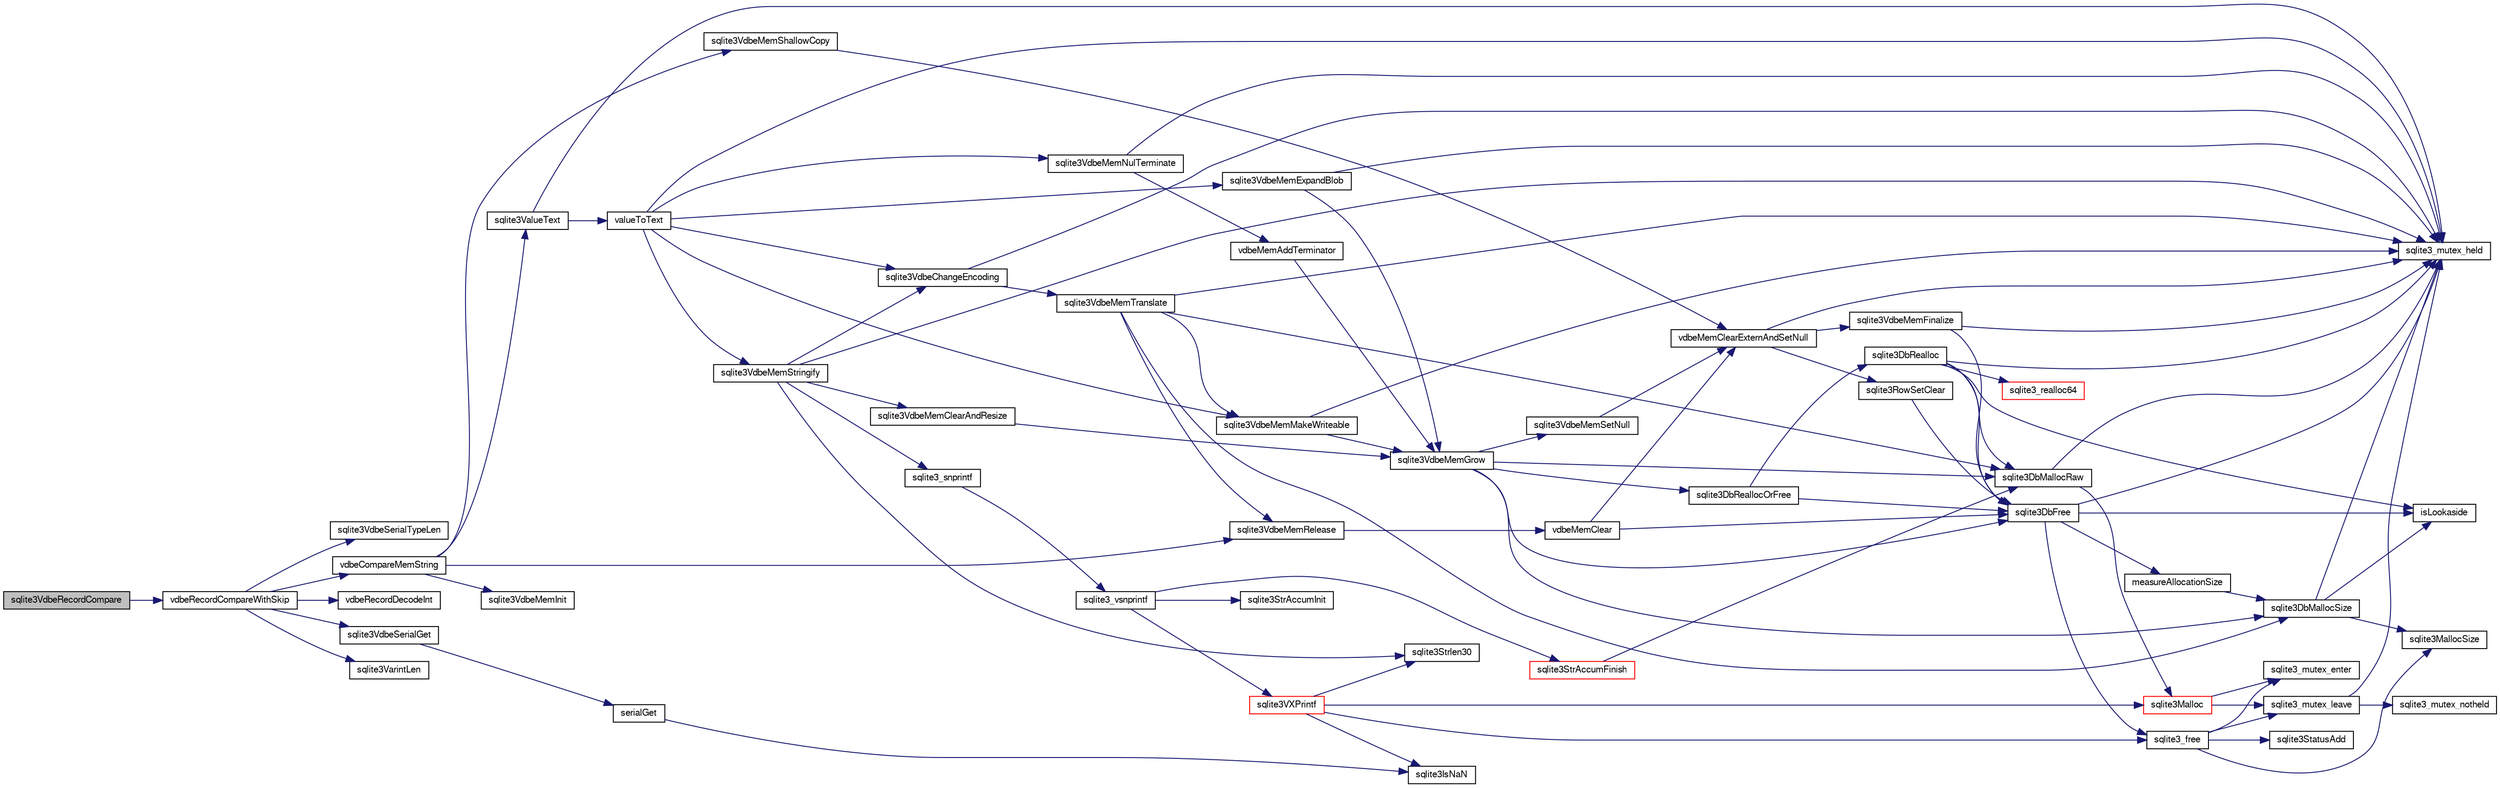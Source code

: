 digraph "sqlite3VdbeRecordCompare"
{
  edge [fontname="FreeSans",fontsize="10",labelfontname="FreeSans",labelfontsize="10"];
  node [fontname="FreeSans",fontsize="10",shape=record];
  rankdir="LR";
  Node785541 [label="sqlite3VdbeRecordCompare",height=0.2,width=0.4,color="black", fillcolor="grey75", style="filled", fontcolor="black"];
  Node785541 -> Node785542 [color="midnightblue",fontsize="10",style="solid",fontname="FreeSans"];
  Node785542 [label="vdbeRecordCompareWithSkip",height=0.2,width=0.4,color="black", fillcolor="white", style="filled",URL="$sqlite3_8c.html#a3e4bfdbbc6a8b6120c6df742e0720078"];
  Node785542 -> Node785543 [color="midnightblue",fontsize="10",style="solid",fontname="FreeSans"];
  Node785543 [label="sqlite3VdbeSerialTypeLen",height=0.2,width=0.4,color="black", fillcolor="white", style="filled",URL="$sqlite3_8c.html#ab84b4c97560363d01a6044a954c7d4f4"];
  Node785542 -> Node785544 [color="midnightblue",fontsize="10",style="solid",fontname="FreeSans"];
  Node785544 [label="sqlite3VdbeSerialGet",height=0.2,width=0.4,color="black", fillcolor="white", style="filled",URL="$sqlite3_8c.html#a5b5cd74212a43cf693266f0b9badc469"];
  Node785544 -> Node785545 [color="midnightblue",fontsize="10",style="solid",fontname="FreeSans"];
  Node785545 [label="serialGet",height=0.2,width=0.4,color="black", fillcolor="white", style="filled",URL="$sqlite3_8c.html#a07f82bd181d15c1e1ba90a79c78dfd37"];
  Node785545 -> Node785546 [color="midnightblue",fontsize="10",style="solid",fontname="FreeSans"];
  Node785546 [label="sqlite3IsNaN",height=0.2,width=0.4,color="black", fillcolor="white", style="filled",URL="$sqlite3_8c.html#aed4d78203877c3486765ccbc7feebb50"];
  Node785542 -> Node785547 [color="midnightblue",fontsize="10",style="solid",fontname="FreeSans"];
  Node785547 [label="vdbeRecordDecodeInt",height=0.2,width=0.4,color="black", fillcolor="white", style="filled",URL="$sqlite3_8c.html#af43a59469b879fd578e19c0f6f613984"];
  Node785542 -> Node785548 [color="midnightblue",fontsize="10",style="solid",fontname="FreeSans"];
  Node785548 [label="vdbeCompareMemString",height=0.2,width=0.4,color="black", fillcolor="white", style="filled",URL="$sqlite3_8c.html#afc618ccf0c8dc5c4de68c35c8b1613c1"];
  Node785548 -> Node785549 [color="midnightblue",fontsize="10",style="solid",fontname="FreeSans"];
  Node785549 [label="sqlite3VdbeMemInit",height=0.2,width=0.4,color="black", fillcolor="white", style="filled",URL="$sqlite3_8c.html#a71744ecf3bbf078600c527fa96ef3360"];
  Node785548 -> Node785550 [color="midnightblue",fontsize="10",style="solid",fontname="FreeSans"];
  Node785550 [label="sqlite3VdbeMemShallowCopy",height=0.2,width=0.4,color="black", fillcolor="white", style="filled",URL="$sqlite3_8c.html#a507287d895706c681ed352775e726f6a"];
  Node785550 -> Node785551 [color="midnightblue",fontsize="10",style="solid",fontname="FreeSans"];
  Node785551 [label="vdbeMemClearExternAndSetNull",height=0.2,width=0.4,color="black", fillcolor="white", style="filled",URL="$sqlite3_8c.html#a29c41a360fb0e86b817777daf061230c"];
  Node785551 -> Node785552 [color="midnightblue",fontsize="10",style="solid",fontname="FreeSans"];
  Node785552 [label="sqlite3_mutex_held",height=0.2,width=0.4,color="black", fillcolor="white", style="filled",URL="$sqlite3_8c.html#acf77da68932b6bc163c5e68547ecc3e7"];
  Node785551 -> Node785553 [color="midnightblue",fontsize="10",style="solid",fontname="FreeSans"];
  Node785553 [label="sqlite3VdbeMemFinalize",height=0.2,width=0.4,color="black", fillcolor="white", style="filled",URL="$sqlite3_8c.html#a2568220f48ddef81b1c43e401042d9d2"];
  Node785553 -> Node785552 [color="midnightblue",fontsize="10",style="solid",fontname="FreeSans"];
  Node785553 -> Node785554 [color="midnightblue",fontsize="10",style="solid",fontname="FreeSans"];
  Node785554 [label="sqlite3DbFree",height=0.2,width=0.4,color="black", fillcolor="white", style="filled",URL="$sqlite3_8c.html#ac70ab821a6607b4a1b909582dc37a069"];
  Node785554 -> Node785552 [color="midnightblue",fontsize="10",style="solid",fontname="FreeSans"];
  Node785554 -> Node785555 [color="midnightblue",fontsize="10",style="solid",fontname="FreeSans"];
  Node785555 [label="measureAllocationSize",height=0.2,width=0.4,color="black", fillcolor="white", style="filled",URL="$sqlite3_8c.html#a45731e644a22fdb756e2b6337224217a"];
  Node785555 -> Node785556 [color="midnightblue",fontsize="10",style="solid",fontname="FreeSans"];
  Node785556 [label="sqlite3DbMallocSize",height=0.2,width=0.4,color="black", fillcolor="white", style="filled",URL="$sqlite3_8c.html#aa397e5a8a03495203a0767abf0a71f86"];
  Node785556 -> Node785557 [color="midnightblue",fontsize="10",style="solid",fontname="FreeSans"];
  Node785557 [label="sqlite3MallocSize",height=0.2,width=0.4,color="black", fillcolor="white", style="filled",URL="$sqlite3_8c.html#acf5d2a5f35270bafb050bd2def576955"];
  Node785556 -> Node785552 [color="midnightblue",fontsize="10",style="solid",fontname="FreeSans"];
  Node785556 -> Node785558 [color="midnightblue",fontsize="10",style="solid",fontname="FreeSans"];
  Node785558 [label="isLookaside",height=0.2,width=0.4,color="black", fillcolor="white", style="filled",URL="$sqlite3_8c.html#a770fa05ff9717b75e16f4d968a77b897"];
  Node785554 -> Node785558 [color="midnightblue",fontsize="10",style="solid",fontname="FreeSans"];
  Node785554 -> Node785559 [color="midnightblue",fontsize="10",style="solid",fontname="FreeSans"];
  Node785559 [label="sqlite3_free",height=0.2,width=0.4,color="black", fillcolor="white", style="filled",URL="$sqlite3_8c.html#a6552349e36a8a691af5487999ab09519"];
  Node785559 -> Node785560 [color="midnightblue",fontsize="10",style="solid",fontname="FreeSans"];
  Node785560 [label="sqlite3_mutex_enter",height=0.2,width=0.4,color="black", fillcolor="white", style="filled",URL="$sqlite3_8c.html#a1c12cde690bd89f104de5cbad12a6bf5"];
  Node785559 -> Node785561 [color="midnightblue",fontsize="10",style="solid",fontname="FreeSans"];
  Node785561 [label="sqlite3StatusAdd",height=0.2,width=0.4,color="black", fillcolor="white", style="filled",URL="$sqlite3_8c.html#afa029f93586aeab4cc85360905dae9cd"];
  Node785559 -> Node785557 [color="midnightblue",fontsize="10",style="solid",fontname="FreeSans"];
  Node785559 -> Node785562 [color="midnightblue",fontsize="10",style="solid",fontname="FreeSans"];
  Node785562 [label="sqlite3_mutex_leave",height=0.2,width=0.4,color="black", fillcolor="white", style="filled",URL="$sqlite3_8c.html#a5838d235601dbd3c1fa993555c6bcc93"];
  Node785562 -> Node785552 [color="midnightblue",fontsize="10",style="solid",fontname="FreeSans"];
  Node785562 -> Node785563 [color="midnightblue",fontsize="10",style="solid",fontname="FreeSans"];
  Node785563 [label="sqlite3_mutex_notheld",height=0.2,width=0.4,color="black", fillcolor="white", style="filled",URL="$sqlite3_8c.html#a83967c837c1c000d3b5adcfaa688f5dc"];
  Node785551 -> Node785564 [color="midnightblue",fontsize="10",style="solid",fontname="FreeSans"];
  Node785564 [label="sqlite3RowSetClear",height=0.2,width=0.4,color="black", fillcolor="white", style="filled",URL="$sqlite3_8c.html#ae153de0cd969511a607e26deeca80342"];
  Node785564 -> Node785554 [color="midnightblue",fontsize="10",style="solid",fontname="FreeSans"];
  Node785548 -> Node785565 [color="midnightblue",fontsize="10",style="solid",fontname="FreeSans"];
  Node785565 [label="sqlite3ValueText",height=0.2,width=0.4,color="black", fillcolor="white", style="filled",URL="$sqlite3_8c.html#ad567a94e52d1adf81f4857fdba00a59b"];
  Node785565 -> Node785552 [color="midnightblue",fontsize="10",style="solid",fontname="FreeSans"];
  Node785565 -> Node785566 [color="midnightblue",fontsize="10",style="solid",fontname="FreeSans"];
  Node785566 [label="valueToText",height=0.2,width=0.4,color="black", fillcolor="white", style="filled",URL="$sqlite3_8c.html#abded1c4848e5c5901949c02af499044c"];
  Node785566 -> Node785552 [color="midnightblue",fontsize="10",style="solid",fontname="FreeSans"];
  Node785566 -> Node785567 [color="midnightblue",fontsize="10",style="solid",fontname="FreeSans"];
  Node785567 [label="sqlite3VdbeMemExpandBlob",height=0.2,width=0.4,color="black", fillcolor="white", style="filled",URL="$sqlite3_8c.html#afa1d06c05f058623f190c05aac4a5c7c"];
  Node785567 -> Node785552 [color="midnightblue",fontsize="10",style="solid",fontname="FreeSans"];
  Node785567 -> Node785568 [color="midnightblue",fontsize="10",style="solid",fontname="FreeSans"];
  Node785568 [label="sqlite3VdbeMemGrow",height=0.2,width=0.4,color="black", fillcolor="white", style="filled",URL="$sqlite3_8c.html#aba753c9690ae0ba31b5100945cf29447"];
  Node785568 -> Node785556 [color="midnightblue",fontsize="10",style="solid",fontname="FreeSans"];
  Node785568 -> Node785569 [color="midnightblue",fontsize="10",style="solid",fontname="FreeSans"];
  Node785569 [label="sqlite3DbReallocOrFree",height=0.2,width=0.4,color="black", fillcolor="white", style="filled",URL="$sqlite3_8c.html#a532a9fd62eeb46b61885a0fff075231c"];
  Node785569 -> Node785570 [color="midnightblue",fontsize="10",style="solid",fontname="FreeSans"];
  Node785570 [label="sqlite3DbRealloc",height=0.2,width=0.4,color="black", fillcolor="white", style="filled",URL="$sqlite3_8c.html#ae028f4902a9d29bcaf310ff289ee87dc"];
  Node785570 -> Node785552 [color="midnightblue",fontsize="10",style="solid",fontname="FreeSans"];
  Node785570 -> Node785571 [color="midnightblue",fontsize="10",style="solid",fontname="FreeSans"];
  Node785571 [label="sqlite3DbMallocRaw",height=0.2,width=0.4,color="black", fillcolor="white", style="filled",URL="$sqlite3_8c.html#abbe8be0cf7175e11ddc3e2218fad924e"];
  Node785571 -> Node785552 [color="midnightblue",fontsize="10",style="solid",fontname="FreeSans"];
  Node785571 -> Node785572 [color="midnightblue",fontsize="10",style="solid",fontname="FreeSans"];
  Node785572 [label="sqlite3Malloc",height=0.2,width=0.4,color="red", fillcolor="white", style="filled",URL="$sqlite3_8c.html#a361a2eaa846b1885f123abe46f5d8b2b"];
  Node785572 -> Node785560 [color="midnightblue",fontsize="10",style="solid",fontname="FreeSans"];
  Node785572 -> Node785562 [color="midnightblue",fontsize="10",style="solid",fontname="FreeSans"];
  Node785570 -> Node785558 [color="midnightblue",fontsize="10",style="solid",fontname="FreeSans"];
  Node785570 -> Node785554 [color="midnightblue",fontsize="10",style="solid",fontname="FreeSans"];
  Node785570 -> Node785577 [color="midnightblue",fontsize="10",style="solid",fontname="FreeSans"];
  Node785577 [label="sqlite3_realloc64",height=0.2,width=0.4,color="red", fillcolor="white", style="filled",URL="$sqlite3_8c.html#a3765a714077ee547e811034236dc9ecd"];
  Node785569 -> Node785554 [color="midnightblue",fontsize="10",style="solid",fontname="FreeSans"];
  Node785568 -> Node785554 [color="midnightblue",fontsize="10",style="solid",fontname="FreeSans"];
  Node785568 -> Node785571 [color="midnightblue",fontsize="10",style="solid",fontname="FreeSans"];
  Node785568 -> Node785674 [color="midnightblue",fontsize="10",style="solid",fontname="FreeSans"];
  Node785674 [label="sqlite3VdbeMemSetNull",height=0.2,width=0.4,color="black", fillcolor="white", style="filled",URL="$sqlite3_8c.html#ae01092c23aebaf8a3ebdf3954609b410"];
  Node785674 -> Node785551 [color="midnightblue",fontsize="10",style="solid",fontname="FreeSans"];
  Node785566 -> Node785824 [color="midnightblue",fontsize="10",style="solid",fontname="FreeSans"];
  Node785824 [label="sqlite3VdbeChangeEncoding",height=0.2,width=0.4,color="black", fillcolor="white", style="filled",URL="$sqlite3_8c.html#aa7cf8e488bf8cf9ec18528f52a40de31"];
  Node785824 -> Node785552 [color="midnightblue",fontsize="10",style="solid",fontname="FreeSans"];
  Node785824 -> Node785825 [color="midnightblue",fontsize="10",style="solid",fontname="FreeSans"];
  Node785825 [label="sqlite3VdbeMemTranslate",height=0.2,width=0.4,color="black", fillcolor="white", style="filled",URL="$sqlite3_8c.html#adc5f07459f00d96ec7591be255d029f5"];
  Node785825 -> Node785552 [color="midnightblue",fontsize="10",style="solid",fontname="FreeSans"];
  Node785825 -> Node785679 [color="midnightblue",fontsize="10",style="solid",fontname="FreeSans"];
  Node785679 [label="sqlite3VdbeMemMakeWriteable",height=0.2,width=0.4,color="black", fillcolor="white", style="filled",URL="$sqlite3_8c.html#afabdd8032205a36c69ad191c6bbb6a34"];
  Node785679 -> Node785552 [color="midnightblue",fontsize="10",style="solid",fontname="FreeSans"];
  Node785679 -> Node785568 [color="midnightblue",fontsize="10",style="solid",fontname="FreeSans"];
  Node785825 -> Node785571 [color="midnightblue",fontsize="10",style="solid",fontname="FreeSans"];
  Node785825 -> Node785676 [color="midnightblue",fontsize="10",style="solid",fontname="FreeSans"];
  Node785676 [label="sqlite3VdbeMemRelease",height=0.2,width=0.4,color="black", fillcolor="white", style="filled",URL="$sqlite3_8c.html#a90606361dbeba88159fd6ff03fcc10cc"];
  Node785676 -> Node785677 [color="midnightblue",fontsize="10",style="solid",fontname="FreeSans"];
  Node785677 [label="vdbeMemClear",height=0.2,width=0.4,color="black", fillcolor="white", style="filled",URL="$sqlite3_8c.html#a489eef6e55ad0dadf67578726b935d12"];
  Node785677 -> Node785551 [color="midnightblue",fontsize="10",style="solid",fontname="FreeSans"];
  Node785677 -> Node785554 [color="midnightblue",fontsize="10",style="solid",fontname="FreeSans"];
  Node785825 -> Node785556 [color="midnightblue",fontsize="10",style="solid",fontname="FreeSans"];
  Node785566 -> Node785679 [color="midnightblue",fontsize="10",style="solid",fontname="FreeSans"];
  Node785566 -> Node785826 [color="midnightblue",fontsize="10",style="solid",fontname="FreeSans"];
  Node785826 [label="sqlite3VdbeMemNulTerminate",height=0.2,width=0.4,color="black", fillcolor="white", style="filled",URL="$sqlite3_8c.html#ad72ffa8a87fad7797ceeca0682df6aa3"];
  Node785826 -> Node785552 [color="midnightblue",fontsize="10",style="solid",fontname="FreeSans"];
  Node785826 -> Node785827 [color="midnightblue",fontsize="10",style="solid",fontname="FreeSans"];
  Node785827 [label="vdbeMemAddTerminator",height=0.2,width=0.4,color="black", fillcolor="white", style="filled",URL="$sqlite3_8c.html#a01c7c7c70bf090b2882bce28aa35c4c9"];
  Node785827 -> Node785568 [color="midnightblue",fontsize="10",style="solid",fontname="FreeSans"];
  Node785566 -> Node785828 [color="midnightblue",fontsize="10",style="solid",fontname="FreeSans"];
  Node785828 [label="sqlite3VdbeMemStringify",height=0.2,width=0.4,color="black", fillcolor="white", style="filled",URL="$sqlite3_8c.html#aaf8a4e6bd1059297d279570e30b7680a"];
  Node785828 -> Node785552 [color="midnightblue",fontsize="10",style="solid",fontname="FreeSans"];
  Node785828 -> Node785675 [color="midnightblue",fontsize="10",style="solid",fontname="FreeSans"];
  Node785675 [label="sqlite3VdbeMemClearAndResize",height=0.2,width=0.4,color="black", fillcolor="white", style="filled",URL="$sqlite3_8c.html#add082be4aa46084ecdf023cfac898231"];
  Node785675 -> Node785568 [color="midnightblue",fontsize="10",style="solid",fontname="FreeSans"];
  Node785828 -> Node785742 [color="midnightblue",fontsize="10",style="solid",fontname="FreeSans"];
  Node785742 [label="sqlite3_snprintf",height=0.2,width=0.4,color="black", fillcolor="white", style="filled",URL="$sqlite3_8c.html#aa2695a752e971577f5784122f2013c40"];
  Node785742 -> Node785743 [color="midnightblue",fontsize="10",style="solid",fontname="FreeSans"];
  Node785743 [label="sqlite3_vsnprintf",height=0.2,width=0.4,color="black", fillcolor="white", style="filled",URL="$sqlite3_8c.html#a0862c03aea71d62847e452aa655add42"];
  Node785743 -> Node785603 [color="midnightblue",fontsize="10",style="solid",fontname="FreeSans"];
  Node785603 [label="sqlite3StrAccumInit",height=0.2,width=0.4,color="black", fillcolor="white", style="filled",URL="$sqlite3_8c.html#aabf95e113b9d54d519cd15a56215f560"];
  Node785743 -> Node785604 [color="midnightblue",fontsize="10",style="solid",fontname="FreeSans"];
  Node785604 [label="sqlite3VXPrintf",height=0.2,width=0.4,color="red", fillcolor="white", style="filled",URL="$sqlite3_8c.html#a63c25806c9bd4a2b76f9a0eb232c6bde"];
  Node785604 -> Node785572 [color="midnightblue",fontsize="10",style="solid",fontname="FreeSans"];
  Node785604 -> Node785546 [color="midnightblue",fontsize="10",style="solid",fontname="FreeSans"];
  Node785604 -> Node785622 [color="midnightblue",fontsize="10",style="solid",fontname="FreeSans"];
  Node785622 [label="sqlite3Strlen30",height=0.2,width=0.4,color="black", fillcolor="white", style="filled",URL="$sqlite3_8c.html#a3dcd80ba41f1a308193dee74857b62a7"];
  Node785604 -> Node785559 [color="midnightblue",fontsize="10",style="solid",fontname="FreeSans"];
  Node785743 -> Node785628 [color="midnightblue",fontsize="10",style="solid",fontname="FreeSans"];
  Node785628 [label="sqlite3StrAccumFinish",height=0.2,width=0.4,color="red", fillcolor="white", style="filled",URL="$sqlite3_8c.html#adb7f26b10ac1b847db6f000ef4c2e2ba"];
  Node785628 -> Node785571 [color="midnightblue",fontsize="10",style="solid",fontname="FreeSans"];
  Node785828 -> Node785622 [color="midnightblue",fontsize="10",style="solid",fontname="FreeSans"];
  Node785828 -> Node785824 [color="midnightblue",fontsize="10",style="solid",fontname="FreeSans"];
  Node785548 -> Node785676 [color="midnightblue",fontsize="10",style="solid",fontname="FreeSans"];
  Node785542 -> Node785829 [color="midnightblue",fontsize="10",style="solid",fontname="FreeSans"];
  Node785829 [label="sqlite3VarintLen",height=0.2,width=0.4,color="black", fillcolor="white", style="filled",URL="$sqlite3_8c.html#a7ef2f973d52f5d21b856d4bed6bb1fec"];
}
